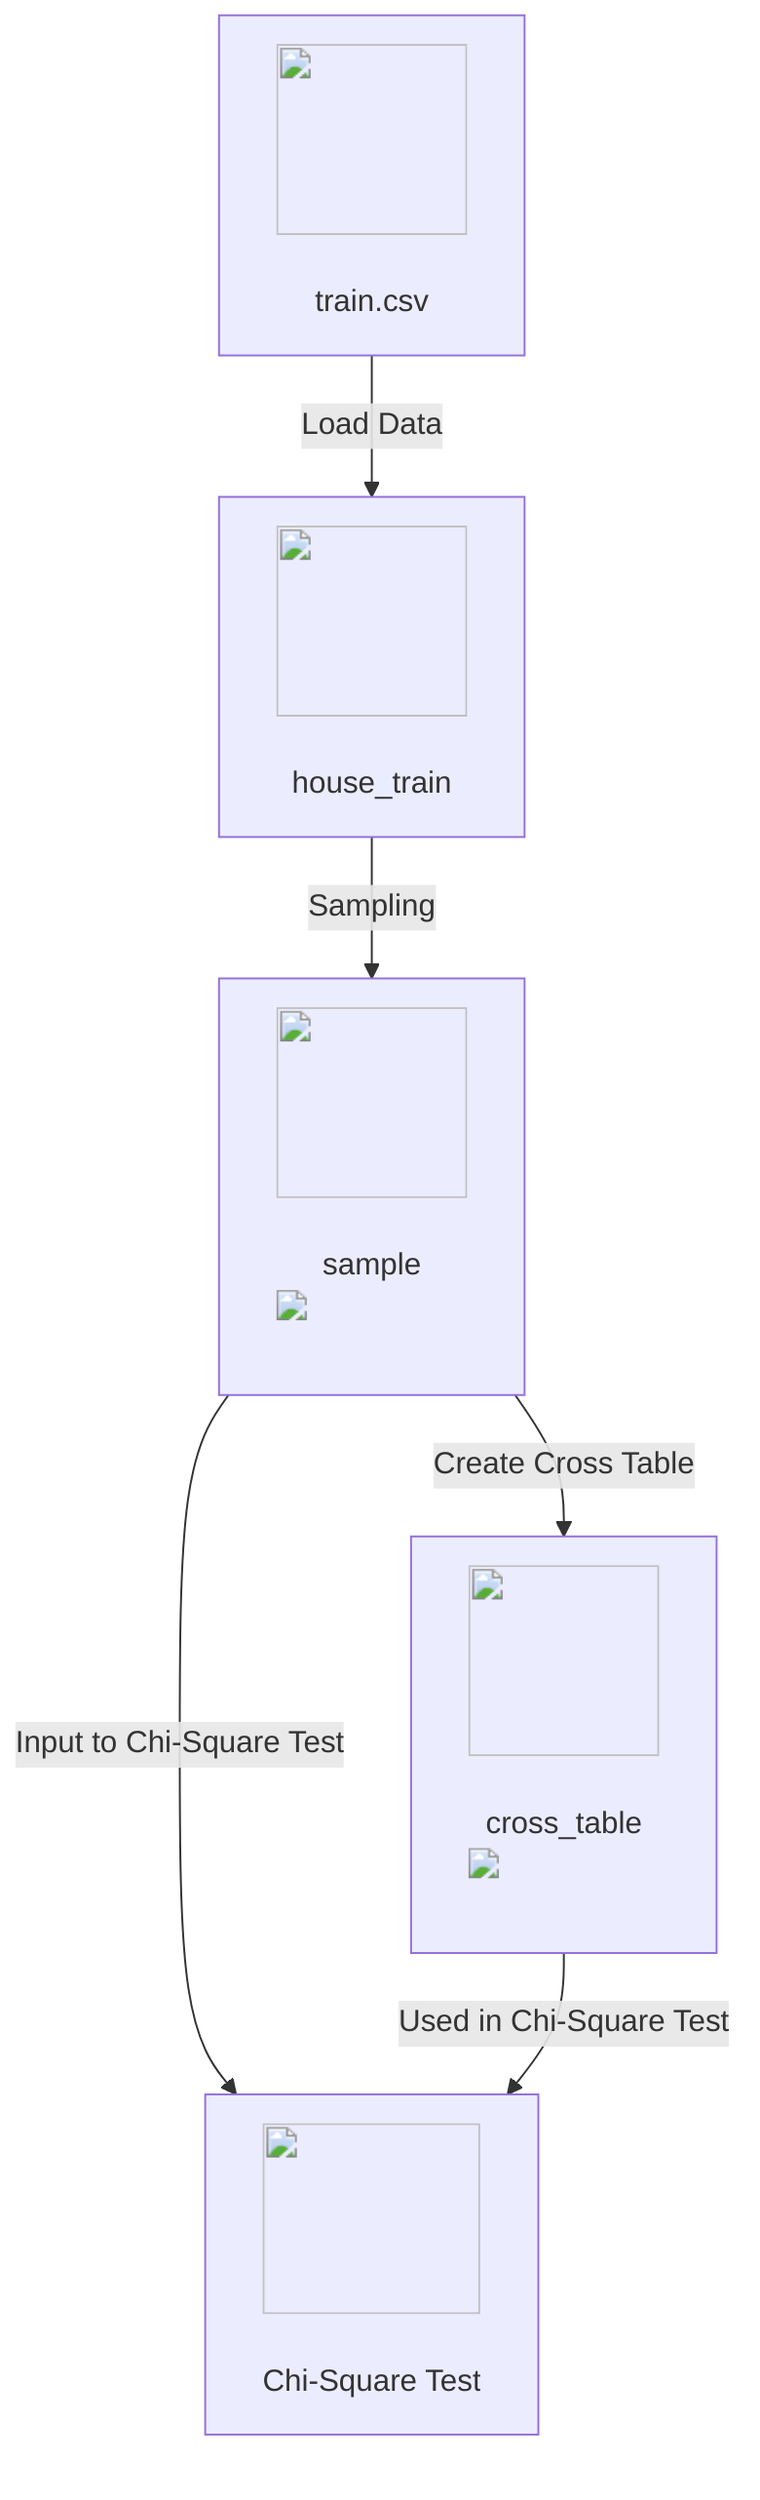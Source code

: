 flowchart TD
    %% Data Source Node
    A["<img src='icons/file.svg' width=100 height=100/> <br/> train.csv"] -->|Load Data| B["<img src='icons/table.svg' width=100 height=100/> <br/> house_train"]
    %% house_train Node
    B -->|Sampling| C["<img src='icons/row_split.svg' width=100 height=100/> <br/> sample <img src='dummy_plots/barplot_template.svg'/> <br/>"]
    %% sample Node
    C -->|Create Cross Table| D["<img src='icons/column_split.svg' width=100 height=100/> <br/> cross_table <img src='dummy_plots/scatter_plot_template.svg'/> <br/>"]
    
    %% Chi-Square Model
    C -->|Input to Chi-Square Test| E["<img src='icons/brain.svg' width=100 height=100/> <br/> Chi-Square Test"]
    D -->|Used in Chi-Square Test| E
    
    %% Comments
    %% A: CSV file containing housing data
    %% B: DataFrame loaded with housing data
    %% C: Random sample of 300 entries from house_train
    %% D: Contingency table showing relationship between HeatingQC and BldgType
    %% E: Statistical test to assess independence between HeatingQC and BldgType